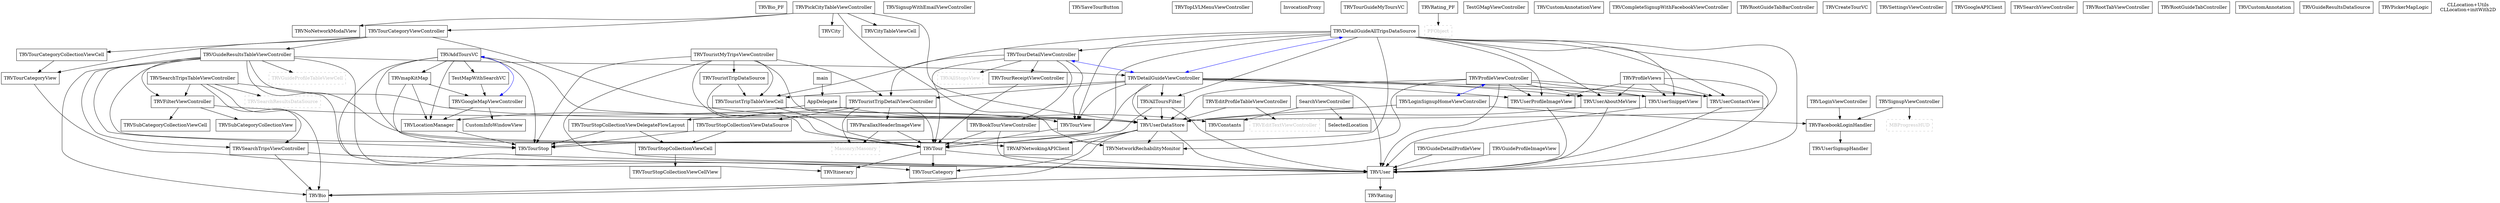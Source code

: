 digraph G {
	node [shape=box];
	"TRVBio_PF" -> {};
	"TRVUserAboutMeView" -> "TRVUserDataStore";
	"TRVUserAboutMeView" -> "TRVUser";
	"TRVEditProfileTableViewController" -> "TRVUserDataStore";
	"TRVEditProfileTableViewController" -> "TRVEditTextViewController";
	"TRVGuideDetailProfileView" -> "TRVUser";
	"TRVAddToursVC" -> "TRVItinerary";
	"TRVAddToursVC" -> "TRVUserDataStore";
	"TRVAddToursVC" -> "TRVTourStop";
	"TRVAddToursVC" -> "TestMapWithSearchVC";
	"TRVAddToursVC" -> "TRVmapKitMap";
	"TRVAddToursVC" -> "TRVLocationManager";
	"TRVAddToursVC" -> "TRVTour";
	"TRVSignupWithEmailViewController" -> {};
	"TRVTourCategory" -> {};
	"TRVPickCityTableViewController" -> "TRVCityTableViewCell";
	"TRVPickCityTableViewController" -> "TRVNetworkRechabilityMonitor";
	"TRVPickCityTableViewController" -> "TRVNoNetworkModalView";
	"TRVPickCityTableViewController" -> "TRVTourCategoryViewController";
	"TRVPickCityTableViewController" -> "TRVUserDataStore";
	"TRVPickCityTableViewController" -> "TRVCity";
	"TRVProfileViews" -> "TRVUserAboutMeView";
	"TRVProfileViews" -> "TRVUserSnippetView";
	"TRVProfileViews" -> "TRVUserContactView";
	"TRVProfileViews" -> "TRVUser";
	"TRVProfileViews" -> "TRVUserProfileImageView";
	"TRVLoginSignupHomeViewController" -> "TRVUserDataStore";
	"TRVLoginSignupHomeViewController" -> "TRVFacebookLoginHandler";
	"TRVGuideResultsTableViewController" -> "TRVBio";
	"TRVGuideResultsTableViewController" -> "TRVTourStop";
	"TRVGuideResultsTableViewController" -> "TRVUser";
	"TRVGuideResultsTableViewController" -> "TRVGuideProfileTableViewCell";
	"TRVGuideResultsTableViewController" -> "TRVUserDataStore";
	"TRVGuideResultsTableViewController" -> "TRVAFNetwokingAPIClient";
	"TRVGuideResultsTableViewController" -> "TRVFilterViewController";
	"TRVGuideResultsTableViewController" -> "TRVDetailGuideViewController";
	"TRVGuideResultsTableViewController" -> "TRVSearchTripsViewController";
	"TRVGuideResultsTableViewController" -> "TRVTour";
	"TRVLocationManager" -> "TRVTourStop";
	"TRVDetailGuideAllTripsDataSource" -> "TRVUserAboutMeView";
	"TRVDetailGuideAllTripsDataSource" -> "TRVTouristTripTableViewCell";
	"TRVDetailGuideAllTripsDataSource" -> "TRVTourDetailViewController";
	"TRVDetailGuideAllTripsDataSource" -> "TRVUserContactView";
	"TRVDetailGuideAllTripsDataSource" -> "TRVTour";
	"TRVDetailGuideAllTripsDataSource" -> "TRVUserSnippetView";
	"TRVDetailGuideAllTripsDataSource" -> "TRVUserDataStore";
	"TRVDetailGuideAllTripsDataSource" -> "TRVTourStop";
	"TRVDetailGuideAllTripsDataSource" -> "TRVUser";
	"TRVDetailGuideAllTripsDataSource" -> "TRVTourView";
	"TRVDetailGuideAllTripsDataSource" -> "TRVUserProfileImageView";
	"TRVDetailGuideAllTripsDataSource" -> "TRVAllToursFilter";
	"TRVFacebookLoginHandler" -> "TRVUserSignupHandler";
	"TRVSubCategoryCollectionViewCell" -> {};
	"TRVSearchTripsViewController" -> "TRVBio";
	"TRVSearchTripsViewController" -> "TRVUser";
	"TRVSaveTourButton" -> {};
	"TRVBookTourViewController" -> "TRVUser";
	"TRVBookTourViewController" -> "TRVTour";
	"TRVCityTableViewCell" -> {};
	"TRVTopLVLMenuViewController" -> {};
	"TRVNoNetworkModalView" -> {};
	"TRVTourCategoryViewController" -> "TRVTourCategoryCollectionViewCell";
	"TRVTourCategoryViewController" -> "TRVUserDataStore";
	"TRVTourCategoryViewController" -> "TRVGuideResultsTableViewController";
	"TRVTourCategoryViewController" -> "TRVTourCategoryView";
	"TRVTourReceiptViewController" -> "TRVTour";
	"SelectedLocation" -> {};
	"TRVUserSignupHandler" -> {};
	"TRVUserDataStore" -> "TRVAFNetwokingAPIClient";
	"TRVUserDataStore" -> "TRVBio";
	"TRVUserDataStore" -> "TRVUser";
	"TRVUserDataStore" -> "TRVTourCategory";
	"TRVUserDataStore" -> "TRVNetworkRechabilityMonitor";
	"InvocationProxy" -> {};
	"TRVUser" -> "TRVBio";
	"TRVUser" -> "TRVRating";
	"TRVProfileViewController" -> "TRVUserAboutMeView";
	"TRVProfileViewController" -> "TRVUserSnippetView";
	"TRVProfileViewController" -> "TRVUserDataStore";
	"TRVProfileViewController" -> "TRVUser";
	"TRVProfileViewController" -> "TRVUserProfileImageView";
	"TRVProfileViewController" -> "TRVUserContactView";
	"TRVProfileViewController" -> "TRVNetworkRechabilityMonitor";
	"TRVCity" -> {};
	"TRVUserProfileImageView" -> "TRVUser";
	"TRVSignupViewController" -> "TRVFacebookLoginHandler";
	"TRVSignupViewController" -> "MBProgressHUD";
	"TRVTourGuideMyToursVC" -> {};
	"TRVRating_PF" -> "PFObject";
	"TestGMapViewController" -> {};
	"TRVTouristTripTableViewCell" -> "TRVTour";
	"TRVTouristTripTableViewCell" -> "TRVTourView";
	"TRVNetworkRechabilityMonitor" -> {};
	"TRVmapKitMap" -> "TRVGoogleMapViewController";
	"TRVmapKitMap" -> "TRVTourStop";
	"TRVmapKitMap" -> "TRVLocationManager";
	"main" -> "AppDelegate";
	"TRVTourStopCollectionViewCell" -> "TRVTourStopCollectionViewCellView";
	"TRVCustomAnnotationView" -> {};
	"TRVTourView" -> "TRVTour";
	"TRVTouristTripDetailViewController" -> "TRVParallaxHeaderImageView";
	"TRVTouristTripDetailViewController" -> "TRVTourStopCollectionViewDataSource";
	"TRVTouristTripDetailViewController" -> "TRVTourStopCollectionViewDelegateFlowLayout";
	"TRVTouristTripDetailViewController" -> "Masonry/Masonry";
	"TRVTouristTripDetailViewController" -> "TRVTour";
	"TRVRating" -> {};
	"TRVCompleteSignupWithFacebookViewController" -> {};
	"TRVItinerary" -> {};
	"TRVRootGuideTabBarController" -> {};
	"CustomInfoWindowView" -> {};
	"TRVParallaxHeaderImageView" -> "Masonry/Masonry";
	"TRVParallaxHeaderImageView" -> "TRVTour";
	"TRVGoogleMapViewController" -> "TRVLocationManager";
	"TRVGoogleMapViewController" -> "CustomInfoWindowView";
	"TRVTourDetailViewController" -> "TRVTourReceiptViewController";
	"TRVTourDetailViewController" -> "TRVTourView";
	"TRVTourDetailViewController" -> "TRVTouristTripDetailViewController";
	"TRVTourDetailViewController" -> "TRVAllStopsView";
	"TRVTourDetailViewController" -> "TRVTour";
	"TRVTourDetailViewController" -> "TRVBookTourViewController";
	"TRVCreateTourVC" -> {};
	"TRVAFNetwokingAPIClient" -> {};
	"TRVSettingsViewController" -> {};
	"TRVUserContactView" -> "TRVUser";
	"TRVGoogleAPIClient" -> {};
	"TRVSearchViewController" -> {};
	"TRVTouristMyTripsViewController" -> "TRVUserDataStore";
	"TRVTouristMyTripsViewController" -> "TRVTouristTripTableViewCell";
	"TRVTouristMyTripsViewController" -> "TRVUser";
	"TRVTouristMyTripsViewController" -> "TRVTouristTripDetailViewController";
	"TRVTouristMyTripsViewController" -> "TRVTourStop";
	"TRVTouristMyTripsViewController" -> "TRVTouristTripDataSource";
	"TRVTouristMyTripsViewController" -> "TRVTour";
	"TRVLoginViewController" -> "TRVFacebookLoginHandler";
	"SearchViewController" -> "TRVConstants";
	"SearchViewController" -> "SelectedLocation";
	"TRVTouristTripDataSource" -> "TRVTouristTripTableViewCell";
	"TRVTouristTripDataSource" -> "TRVTour";
	"TRVTour" -> "TRVUser";
	"TRVTour" -> "TRVTourCategory";
	"TRVTour" -> "TRVItinerary";
	"TRVTourCategoryCollectionViewCell" -> "TRVTourCategoryView";
	"TRVSubCategoryCollectionView" -> {};
	"TRVUserSnippetView" -> "TRVUser";
	"AppDelegate" -> "TRVLocationManager";
	"AppDelegate" -> "TRVConstants";
	"TRVBio" -> {};
	"TRVTourStopCollectionViewDelegateFlowLayout" -> "TRVTourStopCollectionViewCell";
	"TRVTourStopCollectionViewDelegateFlowLayout" -> "TRVTourStop";
	"TRVRootTabViewController" -> {};
	"TRVRootGuideTabController" -> {};
	"TRVFilterViewController" -> "TRVUserDataStore";
	"TRVFilterViewController" -> "TRVSubCategoryCollectionView";
	"TRVFilterViewController" -> "TRVSubCategoryCollectionViewCell";
	"TRVConstants" -> {};
	"TestMapWithSearchVC" -> "TRVGoogleMapViewController";
	"TRVCustomAnnotation" -> {};
	"TRVSearchTripsTableViewController" -> "TRVSearchResultsDataSource";
	"TRVSearchTripsTableViewController" -> "TRVBio";
	"TRVSearchTripsTableViewController" -> "TRVUser";
	"TRVSearchTripsTableViewController" -> "TRVSearchTripsViewController";
	"TRVSearchTripsTableViewController" -> "TRVFilterViewController";
	"TRVTourCategoryView" -> "TRVTourCategory";
	"TRVGuideResultsDataSource" -> {};
	"TRVGuideProfileImageView" -> "TRVUser";
	"TRVDetailGuideViewController" -> "TRVUserAboutMeView";
	"TRVDetailGuideViewController" -> "TRVUserSnippetView";
	"TRVDetailGuideViewController" -> "TRVUserDataStore";
	"TRVDetailGuideViewController" -> "TRVTouristTripTableViewCell";
	"TRVDetailGuideViewController" -> "TRVUser";
	"TRVDetailGuideViewController" -> "TRVTourView";
	"TRVDetailGuideViewController" -> "TRVUserProfileImageView";
	"TRVDetailGuideViewController" -> "TRVUserContactView";
	"TRVDetailGuideViewController" -> "TRVTourStop";
	"TRVDetailGuideViewController" -> "TRVAllToursFilter";
	"TRVDetailGuideViewController" -> "TRVTouristTripDetailViewController";
	"TRVTourStop" -> {};
	"TRVPickerMapLogic" -> {};
	"TRVTourStopCollectionViewCellView" -> {};
	"TRVAllToursFilter" -> "TRVUserDataStore";
	"TRVAllToursFilter" -> "TRVUser";
	"TRVAllToursFilter" -> "TRVTour";
	"TRVTourStopCollectionViewDataSource" -> "TRVTourStop";
	"TRVTourStopCollectionViewDataSource" -> "TRVTourStopCollectionViewCell";
	
	
	edge [color=blue, dir=both];
	"TRVTourDetailViewController" -> "TRVDetailGuideViewController";
	"TRVDetailGuideAllTripsDataSource" -> "TRVDetailGuideViewController";
	"TRVProfileViewController" -> "TRVLoginSignupHomeViewController";
	"TRVAddToursVC" -> "TRVGoogleMapViewController";
	"Masonry/Masonry" [color=gray, style=dashed, fontcolor=gray]
	"PFObject" [color=gray, style=dashed, fontcolor=gray]
	"TRVGuideProfileTableViewCell" [color=gray, style=dashed, fontcolor=gray]
	"TRVSearchResultsDataSource" [color=gray, style=dashed, fontcolor=gray]
	"MBProgressHUD" [color=gray, style=dashed, fontcolor=gray]
	"TRVEditTextViewController" [color=gray, style=dashed, fontcolor=gray]
	"TRVAllStopsView" [color=gray, style=dashed, fontcolor=gray]
	
	edge [color=black];
	node [shape=plaintext];
	"Categories" [label="CLLocation+Utils\nCLLocation+initWith2D"];
}

